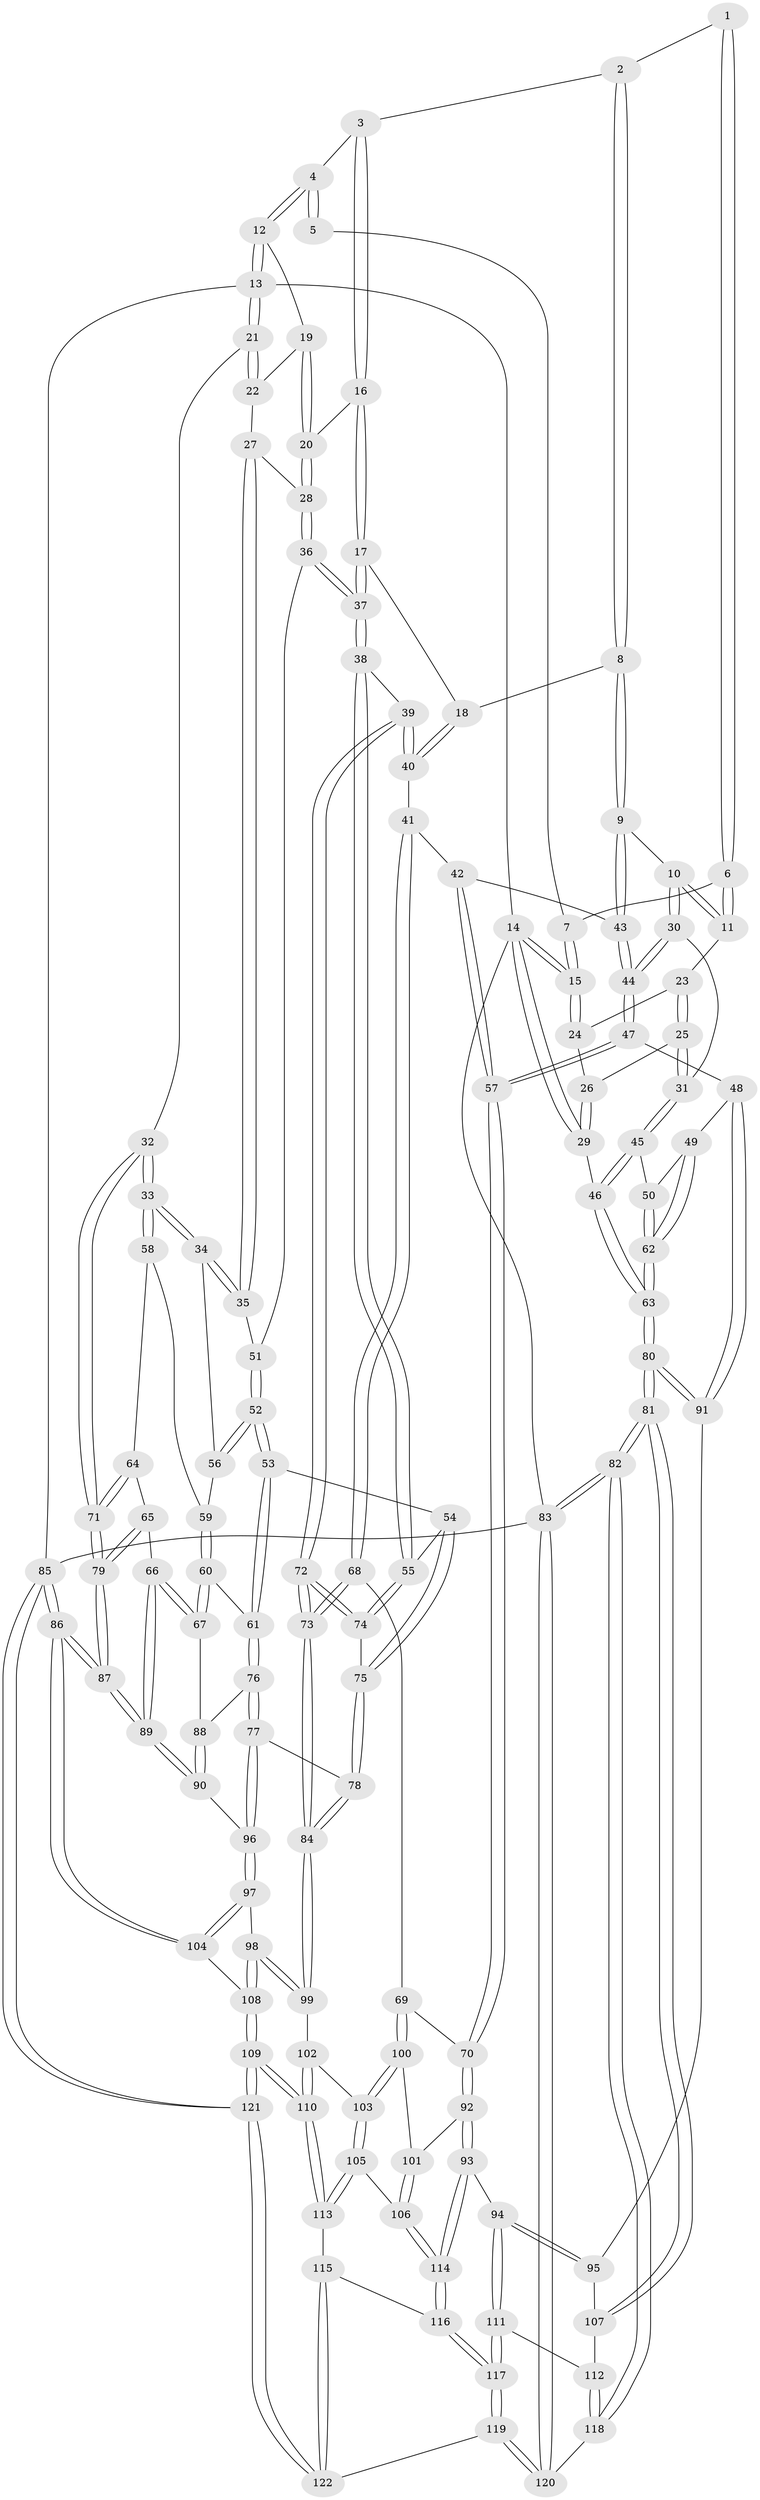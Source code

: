 // coarse degree distribution, {3: 0.14473684210526316, 4: 0.3815789473684211, 5: 0.3815789473684211, 8: 0.013157894736842105, 2: 0.013157894736842105, 6: 0.06578947368421052}
// Generated by graph-tools (version 1.1) at 2025/42/03/06/25 10:42:31]
// undirected, 122 vertices, 302 edges
graph export_dot {
graph [start="1"]
  node [color=gray90,style=filled];
  1 [pos="+0.3628376493197688+0.02427793360752883"];
  2 [pos="+0.3675813594092379+0.027702684177301637"];
  3 [pos="+0.5372804152646837+0"];
  4 [pos="+0.5643389552703488+0"];
  5 [pos="+0.3008088616548213+0"];
  6 [pos="+0.25211647201256254+0.0386082585354293"];
  7 [pos="+0.1583480301526096+0"];
  8 [pos="+0.4114492201985254+0.17733087725611146"];
  9 [pos="+0.39903904968185233+0.18098008927567197"];
  10 [pos="+0.2836667173265313+0.14345538582393774"];
  11 [pos="+0.2581888868402463+0.10095870006749179"];
  12 [pos="+0.8722239926242735+0"];
  13 [pos="+1+0"];
  14 [pos="+0+0"];
  15 [pos="+0+0"];
  16 [pos="+0.5100610072176998+0.0979807507696578"];
  17 [pos="+0.5055765081798015+0.10520600610894712"];
  18 [pos="+0.41151102659075667+0.17732220372079188"];
  19 [pos="+0.868954780675269+0"];
  20 [pos="+0.7210944089347862+0.1348898958231739"];
  21 [pos="+1+0.25400453131303974"];
  22 [pos="+0.8785122844561222+0.11608081869826657"];
  23 [pos="+0.1488770309645059+0.10679123511064496"];
  24 [pos="+0.12092839446381247+0.09652529186710368"];
  25 [pos="+0.13404720516008536+0.2403227308921827"];
  26 [pos="+0.08887276936791728+0.1563126506887115"];
  27 [pos="+0.8716549870287926+0.16739958639812352"];
  28 [pos="+0.7413877193214959+0.22744409065955828"];
  29 [pos="+0+0.05936285948953097"];
  30 [pos="+0.18414458791320215+0.2442849784391797"];
  31 [pos="+0.13487700580467224+0.24313104274445643"];
  32 [pos="+1+0.27725615337548337"];
  33 [pos="+1+0.2874920789264264"];
  34 [pos="+1+0.28068165910114523"];
  35 [pos="+1+0.2745998834101527"];
  36 [pos="+0.7350739346082901+0.2566739323172785"];
  37 [pos="+0.6584248996189069+0.29212879427451743"];
  38 [pos="+0.5856381606283535+0.37371176554646607"];
  39 [pos="+0.5721820742216275+0.37599127078043804"];
  40 [pos="+0.5637008119698429+0.3756740165037721"];
  41 [pos="+0.552364061310006+0.38210313209791835"];
  42 [pos="+0.46064388424368213+0.4002323479177683"];
  43 [pos="+0.34572610591305714+0.3168219913454377"];
  44 [pos="+0.2657147117436431+0.3804849847320024"];
  45 [pos="+0.04697916820589075+0.2986066269684819"];
  46 [pos="+0+0.2297813877629629"];
  47 [pos="+0.23800556760920258+0.48061348590504993"];
  48 [pos="+0.19127817820308277+0.4850530752181336"];
  49 [pos="+0.1683687608188065+0.4696984955503907"];
  50 [pos="+0.10069612946675928+0.4035559413124371"];
  51 [pos="+0.7820172174591393+0.29681827397106164"];
  52 [pos="+0.81330737629965+0.4058387533314345"];
  53 [pos="+0.7798119067820946+0.447193581283074"];
  54 [pos="+0.6490877775999695+0.4403608606510817"];
  55 [pos="+0.6459046786462924+0.4379275980894038"];
  56 [pos="+0.8200661222054337+0.4076731870433182"];
  57 [pos="+0.3154743604103797+0.5425567221073002"];
  58 [pos="+0.9056409116188706+0.44703980096764667"];
  59 [pos="+0.8430412206925354+0.42121430025518375"];
  60 [pos="+0.8605968791612431+0.546001795778674"];
  61 [pos="+0.7822351465428974+0.4930015138599892"];
  62 [pos="+0+0.5139707131767275"];
  63 [pos="+0+0.5271247665364952"];
  64 [pos="+0.9084399107037769+0.46278672199579124"];
  65 [pos="+0.9055284049705186+0.48782539177907613"];
  66 [pos="+0.8781790446898285+0.5532908528096362"];
  67 [pos="+0.8686815775016554+0.553552200618492"];
  68 [pos="+0.451746351883485+0.606868673503503"];
  69 [pos="+0.4405687793297501+0.6066814102642337"];
  70 [pos="+0.3241305590312063+0.5575605724610132"];
  71 [pos="+1+0.5854405854780255"];
  72 [pos="+0.5663199052442537+0.5709647090625425"];
  73 [pos="+0.5397457838860046+0.6390400459745801"];
  74 [pos="+0.6039649330577777+0.5377281427911107"];
  75 [pos="+0.6816612100587828+0.5365388339729995"];
  76 [pos="+0.720562967628711+0.5791484296256664"];
  77 [pos="+0.7104800603647556+0.5877303831716385"];
  78 [pos="+0.7097329804028606+0.5877281814297878"];
  79 [pos="+1+0.6362067599863217"];
  80 [pos="+0+0.6033326629923176"];
  81 [pos="+0+0.9237818439060053"];
  82 [pos="+0+1"];
  83 [pos="+0+1"];
  84 [pos="+0.5837340713049689+0.678226160493205"];
  85 [pos="+1+1"];
  86 [pos="+1+0.9045405145957565"];
  87 [pos="+1+0.7601129376784146"];
  88 [pos="+0.8544668579518032+0.5666230303626728"];
  89 [pos="+1+0.7238883810927936"];
  90 [pos="+0.8025276129748338+0.6726701058358788"];
  91 [pos="+0.05615329870339894+0.6421107552721781"];
  92 [pos="+0.24273946854656547+0.7574086244580767"];
  93 [pos="+0.2299432623929178+0.7762858769968508"];
  94 [pos="+0.20548981531687113+0.7881124196913337"];
  95 [pos="+0.08094030433932575+0.6789703024200944"];
  96 [pos="+0.8015389347913441+0.6729511555637467"];
  97 [pos="+0.7713825238504162+0.7364985813126186"];
  98 [pos="+0.7016895106451384+0.786204213604076"];
  99 [pos="+0.5880234339227299+0.6993304436938516"];
  100 [pos="+0.41386073022275555+0.7148289824600705"];
  101 [pos="+0.40243676144025686+0.7329574316226393"];
  102 [pos="+0.5429628444166175+0.7666594546494824"];
  103 [pos="+0.5000120377879863+0.7918211184915201"];
  104 [pos="+0.9437954207459739+0.8450394802168126"];
  105 [pos="+0.4779505424950924+0.812287901168712"];
  106 [pos="+0.41558690172493384+0.8424094373240337"];
  107 [pos="+0.010416281212883766+0.8115360427708271"];
  108 [pos="+0.7130567361577417+0.8631757270199004"];
  109 [pos="+0.6705820282904168+0.9806773201238237"];
  110 [pos="+0.595453439269412+0.9321414039494843"];
  111 [pos="+0.20210788965784554+0.7963477825528134"];
  112 [pos="+0.1438108540666673+0.8619979759946481"];
  113 [pos="+0.5502632132400452+0.9243895217967856"];
  114 [pos="+0.4012404112822728+0.8580324158005325"];
  115 [pos="+0.4716737820134112+0.9334242256684291"];
  116 [pos="+0.4072136363667453+0.9220671686442308"];
  117 [pos="+0.33560317545545804+1"];
  118 [pos="+0.13208637233110457+0.8893522594407494"];
  119 [pos="+0.2919765966221053+1"];
  120 [pos="+0.25670638146385555+1"];
  121 [pos="+0.7311033744492205+1"];
  122 [pos="+0.5835869441497329+1"];
  1 -- 2;
  1 -- 6;
  1 -- 6;
  2 -- 3;
  2 -- 8;
  2 -- 8;
  3 -- 4;
  3 -- 16;
  3 -- 16;
  4 -- 5;
  4 -- 5;
  4 -- 12;
  4 -- 12;
  5 -- 7;
  6 -- 7;
  6 -- 11;
  6 -- 11;
  7 -- 15;
  7 -- 15;
  8 -- 9;
  8 -- 9;
  8 -- 18;
  9 -- 10;
  9 -- 43;
  9 -- 43;
  10 -- 11;
  10 -- 11;
  10 -- 30;
  10 -- 30;
  11 -- 23;
  12 -- 13;
  12 -- 13;
  12 -- 19;
  13 -- 14;
  13 -- 21;
  13 -- 21;
  13 -- 85;
  14 -- 15;
  14 -- 15;
  14 -- 29;
  14 -- 29;
  14 -- 83;
  15 -- 24;
  15 -- 24;
  16 -- 17;
  16 -- 17;
  16 -- 20;
  17 -- 18;
  17 -- 37;
  17 -- 37;
  18 -- 40;
  18 -- 40;
  19 -- 20;
  19 -- 20;
  19 -- 22;
  20 -- 28;
  20 -- 28;
  21 -- 22;
  21 -- 22;
  21 -- 32;
  22 -- 27;
  23 -- 24;
  23 -- 25;
  23 -- 25;
  24 -- 26;
  25 -- 26;
  25 -- 31;
  25 -- 31;
  26 -- 29;
  26 -- 29;
  27 -- 28;
  27 -- 35;
  27 -- 35;
  28 -- 36;
  28 -- 36;
  29 -- 46;
  30 -- 31;
  30 -- 44;
  30 -- 44;
  31 -- 45;
  31 -- 45;
  32 -- 33;
  32 -- 33;
  32 -- 71;
  32 -- 71;
  33 -- 34;
  33 -- 34;
  33 -- 58;
  33 -- 58;
  34 -- 35;
  34 -- 35;
  34 -- 56;
  35 -- 51;
  36 -- 37;
  36 -- 37;
  36 -- 51;
  37 -- 38;
  37 -- 38;
  38 -- 39;
  38 -- 55;
  38 -- 55;
  39 -- 40;
  39 -- 40;
  39 -- 72;
  39 -- 72;
  40 -- 41;
  41 -- 42;
  41 -- 68;
  41 -- 68;
  42 -- 43;
  42 -- 57;
  42 -- 57;
  43 -- 44;
  43 -- 44;
  44 -- 47;
  44 -- 47;
  45 -- 46;
  45 -- 46;
  45 -- 50;
  46 -- 63;
  46 -- 63;
  47 -- 48;
  47 -- 57;
  47 -- 57;
  48 -- 49;
  48 -- 91;
  48 -- 91;
  49 -- 50;
  49 -- 62;
  49 -- 62;
  50 -- 62;
  50 -- 62;
  51 -- 52;
  51 -- 52;
  52 -- 53;
  52 -- 53;
  52 -- 56;
  52 -- 56;
  53 -- 54;
  53 -- 61;
  53 -- 61;
  54 -- 55;
  54 -- 75;
  54 -- 75;
  55 -- 74;
  55 -- 74;
  56 -- 59;
  57 -- 70;
  57 -- 70;
  58 -- 59;
  58 -- 64;
  59 -- 60;
  59 -- 60;
  60 -- 61;
  60 -- 67;
  60 -- 67;
  61 -- 76;
  61 -- 76;
  62 -- 63;
  62 -- 63;
  63 -- 80;
  63 -- 80;
  64 -- 65;
  64 -- 71;
  64 -- 71;
  65 -- 66;
  65 -- 79;
  65 -- 79;
  66 -- 67;
  66 -- 67;
  66 -- 89;
  66 -- 89;
  67 -- 88;
  68 -- 69;
  68 -- 73;
  68 -- 73;
  69 -- 70;
  69 -- 100;
  69 -- 100;
  70 -- 92;
  70 -- 92;
  71 -- 79;
  71 -- 79;
  72 -- 73;
  72 -- 73;
  72 -- 74;
  72 -- 74;
  73 -- 84;
  73 -- 84;
  74 -- 75;
  75 -- 78;
  75 -- 78;
  76 -- 77;
  76 -- 77;
  76 -- 88;
  77 -- 78;
  77 -- 96;
  77 -- 96;
  78 -- 84;
  78 -- 84;
  79 -- 87;
  79 -- 87;
  80 -- 81;
  80 -- 81;
  80 -- 91;
  80 -- 91;
  81 -- 82;
  81 -- 82;
  81 -- 107;
  81 -- 107;
  82 -- 83;
  82 -- 83;
  82 -- 118;
  82 -- 118;
  83 -- 85;
  83 -- 120;
  83 -- 120;
  84 -- 99;
  84 -- 99;
  85 -- 86;
  85 -- 86;
  85 -- 121;
  85 -- 121;
  86 -- 87;
  86 -- 87;
  86 -- 104;
  86 -- 104;
  87 -- 89;
  87 -- 89;
  88 -- 90;
  88 -- 90;
  89 -- 90;
  89 -- 90;
  90 -- 96;
  91 -- 95;
  92 -- 93;
  92 -- 93;
  92 -- 101;
  93 -- 94;
  93 -- 114;
  93 -- 114;
  94 -- 95;
  94 -- 95;
  94 -- 111;
  94 -- 111;
  95 -- 107;
  96 -- 97;
  96 -- 97;
  97 -- 98;
  97 -- 104;
  97 -- 104;
  98 -- 99;
  98 -- 99;
  98 -- 108;
  98 -- 108;
  99 -- 102;
  100 -- 101;
  100 -- 103;
  100 -- 103;
  101 -- 106;
  101 -- 106;
  102 -- 103;
  102 -- 110;
  102 -- 110;
  103 -- 105;
  103 -- 105;
  104 -- 108;
  105 -- 106;
  105 -- 113;
  105 -- 113;
  106 -- 114;
  106 -- 114;
  107 -- 112;
  108 -- 109;
  108 -- 109;
  109 -- 110;
  109 -- 110;
  109 -- 121;
  109 -- 121;
  110 -- 113;
  110 -- 113;
  111 -- 112;
  111 -- 117;
  111 -- 117;
  112 -- 118;
  112 -- 118;
  113 -- 115;
  114 -- 116;
  114 -- 116;
  115 -- 116;
  115 -- 122;
  115 -- 122;
  116 -- 117;
  116 -- 117;
  117 -- 119;
  117 -- 119;
  118 -- 120;
  119 -- 120;
  119 -- 120;
  119 -- 122;
  121 -- 122;
  121 -- 122;
}
